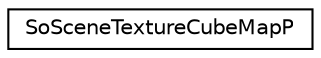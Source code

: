 digraph "Graphical Class Hierarchy"
{
 // LATEX_PDF_SIZE
  edge [fontname="Helvetica",fontsize="10",labelfontname="Helvetica",labelfontsize="10"];
  node [fontname="Helvetica",fontsize="10",shape=record];
  rankdir="LR";
  Node0 [label="SoSceneTextureCubeMapP",height=0.2,width=0.4,color="black", fillcolor="white", style="filled",URL="$classSoSceneTextureCubeMapP.html",tooltip=" "];
}
